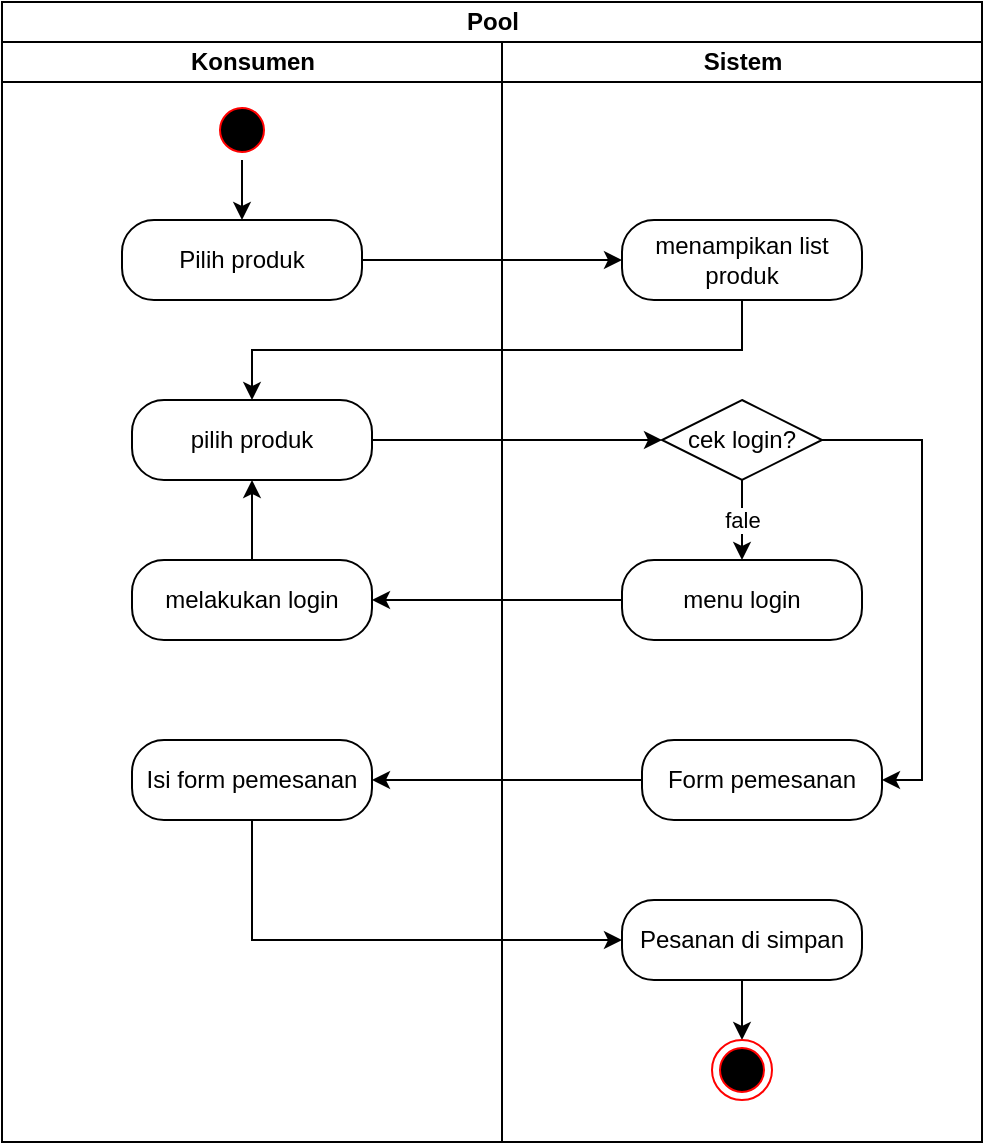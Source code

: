 <mxfile version="24.3.1" type="github">
  <diagram name="Page-1" id="U2262xEGuCTtghs0zXdD">
    <mxGraphModel dx="880" dy="434" grid="1" gridSize="10" guides="1" tooltips="1" connect="1" arrows="1" fold="1" page="1" pageScale="1" pageWidth="850" pageHeight="1100" math="0" shadow="0">
      <root>
        <mxCell id="0" />
        <mxCell id="1" parent="0" />
        <mxCell id="mo8p_vGkQaGcPF3m2B7q-1" value="Pool" style="swimlane;childLayout=stackLayout;resizeParent=1;resizeParentMax=0;startSize=20;html=1;" vertex="1" parent="1">
          <mxGeometry x="240.0" y="1" width="490" height="570" as="geometry" />
        </mxCell>
        <mxCell id="mo8p_vGkQaGcPF3m2B7q-2" value="Konsumen" style="swimlane;startSize=20;html=1;" vertex="1" parent="mo8p_vGkQaGcPF3m2B7q-1">
          <mxGeometry y="20" width="250" height="550" as="geometry" />
        </mxCell>
        <mxCell id="mo8p_vGkQaGcPF3m2B7q-7" value="Pilih produk" style="rounded=1;whiteSpace=wrap;html=1;arcSize=40;" vertex="1" parent="mo8p_vGkQaGcPF3m2B7q-2">
          <mxGeometry x="60.0" y="89" width="120" height="40" as="geometry" />
        </mxCell>
        <mxCell id="mo8p_vGkQaGcPF3m2B7q-10" style="edgeStyle=orthogonalEdgeStyle;rounded=0;orthogonalLoop=1;jettySize=auto;html=1;exitX=0.5;exitY=1;exitDx=0;exitDy=0;entryX=0.5;entryY=0;entryDx=0;entryDy=0;" edge="1" parent="mo8p_vGkQaGcPF3m2B7q-2" source="mo8p_vGkQaGcPF3m2B7q-5" target="mo8p_vGkQaGcPF3m2B7q-7">
          <mxGeometry relative="1" as="geometry" />
        </mxCell>
        <mxCell id="mo8p_vGkQaGcPF3m2B7q-5" value="" style="ellipse;html=1;shape=startState;fillColor=#000000;strokeColor=#ff0000;" vertex="1" parent="mo8p_vGkQaGcPF3m2B7q-2">
          <mxGeometry x="105.0" y="29" width="30" height="30" as="geometry" />
        </mxCell>
        <mxCell id="mo8p_vGkQaGcPF3m2B7q-12" value="pilih produk" style="rounded=1;whiteSpace=wrap;html=1;arcSize=40;" vertex="1" parent="mo8p_vGkQaGcPF3m2B7q-2">
          <mxGeometry x="65.0" y="179" width="120" height="40" as="geometry" />
        </mxCell>
        <mxCell id="mo8p_vGkQaGcPF3m2B7q-24" style="edgeStyle=orthogonalEdgeStyle;rounded=0;orthogonalLoop=1;jettySize=auto;html=1;exitX=0.5;exitY=0;exitDx=0;exitDy=0;entryX=0.5;entryY=1;entryDx=0;entryDy=0;" edge="1" parent="mo8p_vGkQaGcPF3m2B7q-2" source="mo8p_vGkQaGcPF3m2B7q-21" target="mo8p_vGkQaGcPF3m2B7q-12">
          <mxGeometry relative="1" as="geometry" />
        </mxCell>
        <mxCell id="mo8p_vGkQaGcPF3m2B7q-21" value="melakukan login" style="rounded=1;whiteSpace=wrap;html=1;arcSize=40;" vertex="1" parent="mo8p_vGkQaGcPF3m2B7q-2">
          <mxGeometry x="65.0" y="259" width="120" height="40" as="geometry" />
        </mxCell>
        <mxCell id="mo8p_vGkQaGcPF3m2B7q-28" value="Isi form pemesanan" style="rounded=1;whiteSpace=wrap;html=1;arcSize=40;" vertex="1" parent="mo8p_vGkQaGcPF3m2B7q-2">
          <mxGeometry x="65.0" y="349" width="120" height="40" as="geometry" />
        </mxCell>
        <mxCell id="mo8p_vGkQaGcPF3m2B7q-3" value="Sistem" style="swimlane;startSize=20;html=1;" vertex="1" parent="mo8p_vGkQaGcPF3m2B7q-1">
          <mxGeometry x="250" y="20" width="240" height="550" as="geometry" />
        </mxCell>
        <mxCell id="mo8p_vGkQaGcPF3m2B7q-9" value="menampikan list produk" style="rounded=1;whiteSpace=wrap;html=1;arcSize=40;" vertex="1" parent="mo8p_vGkQaGcPF3m2B7q-3">
          <mxGeometry x="60.0" y="89" width="120" height="40" as="geometry" />
        </mxCell>
        <mxCell id="mo8p_vGkQaGcPF3m2B7q-20" value="fale" style="edgeStyle=orthogonalEdgeStyle;rounded=0;orthogonalLoop=1;jettySize=auto;html=1;exitX=0.5;exitY=1;exitDx=0;exitDy=0;entryX=0.5;entryY=0;entryDx=0;entryDy=0;" edge="1" parent="mo8p_vGkQaGcPF3m2B7q-3" source="mo8p_vGkQaGcPF3m2B7q-13" target="mo8p_vGkQaGcPF3m2B7q-18">
          <mxGeometry relative="1" as="geometry" />
        </mxCell>
        <mxCell id="mo8p_vGkQaGcPF3m2B7q-27" style="edgeStyle=orthogonalEdgeStyle;rounded=0;orthogonalLoop=1;jettySize=auto;html=1;exitX=1;exitY=0.5;exitDx=0;exitDy=0;entryX=1;entryY=0.5;entryDx=0;entryDy=0;" edge="1" parent="mo8p_vGkQaGcPF3m2B7q-3" source="mo8p_vGkQaGcPF3m2B7q-13" target="mo8p_vGkQaGcPF3m2B7q-25">
          <mxGeometry relative="1" as="geometry" />
        </mxCell>
        <mxCell id="mo8p_vGkQaGcPF3m2B7q-13" value="cek login?" style="rhombus;whiteSpace=wrap;html=1;" vertex="1" parent="mo8p_vGkQaGcPF3m2B7q-3">
          <mxGeometry x="80.0" y="179" width="80" height="40" as="geometry" />
        </mxCell>
        <mxCell id="mo8p_vGkQaGcPF3m2B7q-18" value="menu login" style="rounded=1;whiteSpace=wrap;html=1;arcSize=40;" vertex="1" parent="mo8p_vGkQaGcPF3m2B7q-3">
          <mxGeometry x="60.0" y="259" width="120" height="40" as="geometry" />
        </mxCell>
        <mxCell id="mo8p_vGkQaGcPF3m2B7q-25" value="Form pemesanan" style="rounded=1;whiteSpace=wrap;html=1;arcSize=40;" vertex="1" parent="mo8p_vGkQaGcPF3m2B7q-3">
          <mxGeometry x="70.0" y="349" width="120" height="40" as="geometry" />
        </mxCell>
        <mxCell id="mo8p_vGkQaGcPF3m2B7q-43" style="edgeStyle=orthogonalEdgeStyle;rounded=0;orthogonalLoop=1;jettySize=auto;html=1;exitX=0.5;exitY=1;exitDx=0;exitDy=0;entryX=0.5;entryY=0;entryDx=0;entryDy=0;" edge="1" parent="mo8p_vGkQaGcPF3m2B7q-3" source="mo8p_vGkQaGcPF3m2B7q-39" target="mo8p_vGkQaGcPF3m2B7q-42">
          <mxGeometry relative="1" as="geometry" />
        </mxCell>
        <mxCell id="mo8p_vGkQaGcPF3m2B7q-39" value="Pesanan di simpan" style="rounded=1;whiteSpace=wrap;html=1;arcSize=40;" vertex="1" parent="mo8p_vGkQaGcPF3m2B7q-3">
          <mxGeometry x="60.0" y="429" width="120" height="40" as="geometry" />
        </mxCell>
        <mxCell id="mo8p_vGkQaGcPF3m2B7q-42" value="" style="ellipse;html=1;shape=endState;fillColor=#000000;strokeColor=#ff0000;" vertex="1" parent="mo8p_vGkQaGcPF3m2B7q-3">
          <mxGeometry x="105.0" y="499" width="30" height="30" as="geometry" />
        </mxCell>
        <mxCell id="mo8p_vGkQaGcPF3m2B7q-11" style="edgeStyle=orthogonalEdgeStyle;rounded=0;orthogonalLoop=1;jettySize=auto;html=1;exitX=1;exitY=0.5;exitDx=0;exitDy=0;entryX=0;entryY=0.5;entryDx=0;entryDy=0;" edge="1" parent="mo8p_vGkQaGcPF3m2B7q-1" source="mo8p_vGkQaGcPF3m2B7q-7" target="mo8p_vGkQaGcPF3m2B7q-9">
          <mxGeometry relative="1" as="geometry" />
        </mxCell>
        <mxCell id="mo8p_vGkQaGcPF3m2B7q-16" style="edgeStyle=orthogonalEdgeStyle;rounded=0;orthogonalLoop=1;jettySize=auto;html=1;exitX=1;exitY=0.5;exitDx=0;exitDy=0;" edge="1" parent="mo8p_vGkQaGcPF3m2B7q-1" source="mo8p_vGkQaGcPF3m2B7q-12" target="mo8p_vGkQaGcPF3m2B7q-13">
          <mxGeometry relative="1" as="geometry" />
        </mxCell>
        <mxCell id="mo8p_vGkQaGcPF3m2B7q-17" style="edgeStyle=orthogonalEdgeStyle;rounded=0;orthogonalLoop=1;jettySize=auto;html=1;exitX=0.5;exitY=1;exitDx=0;exitDy=0;" edge="1" parent="mo8p_vGkQaGcPF3m2B7q-1" source="mo8p_vGkQaGcPF3m2B7q-9" target="mo8p_vGkQaGcPF3m2B7q-12">
          <mxGeometry relative="1" as="geometry" />
        </mxCell>
        <mxCell id="mo8p_vGkQaGcPF3m2B7q-23" style="edgeStyle=orthogonalEdgeStyle;rounded=0;orthogonalLoop=1;jettySize=auto;html=1;exitX=0;exitY=0.5;exitDx=0;exitDy=0;entryX=1;entryY=0.5;entryDx=0;entryDy=0;" edge="1" parent="mo8p_vGkQaGcPF3m2B7q-1" source="mo8p_vGkQaGcPF3m2B7q-18" target="mo8p_vGkQaGcPF3m2B7q-21">
          <mxGeometry relative="1" as="geometry" />
        </mxCell>
        <mxCell id="mo8p_vGkQaGcPF3m2B7q-30" style="edgeStyle=orthogonalEdgeStyle;rounded=0;orthogonalLoop=1;jettySize=auto;html=1;exitX=0;exitY=0.5;exitDx=0;exitDy=0;entryX=1;entryY=0.5;entryDx=0;entryDy=0;" edge="1" parent="mo8p_vGkQaGcPF3m2B7q-1" source="mo8p_vGkQaGcPF3m2B7q-25" target="mo8p_vGkQaGcPF3m2B7q-28">
          <mxGeometry relative="1" as="geometry" />
        </mxCell>
        <mxCell id="mo8p_vGkQaGcPF3m2B7q-41" style="edgeStyle=orthogonalEdgeStyle;rounded=0;orthogonalLoop=1;jettySize=auto;html=1;exitX=0.5;exitY=1;exitDx=0;exitDy=0;entryX=0;entryY=0.5;entryDx=0;entryDy=0;" edge="1" parent="mo8p_vGkQaGcPF3m2B7q-1" source="mo8p_vGkQaGcPF3m2B7q-28" target="mo8p_vGkQaGcPF3m2B7q-39">
          <mxGeometry relative="1" as="geometry" />
        </mxCell>
      </root>
    </mxGraphModel>
  </diagram>
</mxfile>
